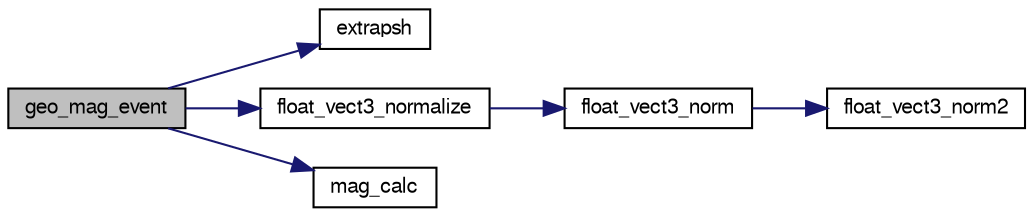 digraph "geo_mag_event"
{
  edge [fontname="FreeSans",fontsize="10",labelfontname="FreeSans",labelfontsize="10"];
  node [fontname="FreeSans",fontsize="10",shape=record];
  rankdir="LR";
  Node1 [label="geo_mag_event",height=0.2,width=0.4,color="black", fillcolor="grey75", style="filled", fontcolor="black"];
  Node1 -> Node2 [color="midnightblue",fontsize="10",style="solid",fontname="FreeSans"];
  Node2 [label="extrapsh",height=0.2,width=0.4,color="black", fillcolor="white", style="filled",URL="$group__math__geodetic__wmm.html#ga57f76a5e5afe004c3b985f11b4f1b13e"];
  Node1 -> Node3 [color="midnightblue",fontsize="10",style="solid",fontname="FreeSans"];
  Node3 [label="float_vect3_normalize",height=0.2,width=0.4,color="black", fillcolor="white", style="filled",URL="$group__math__algebra__float.html#gaf08320455a290ed351f2a516473a89db",tooltip="normalize 3D vector in place "];
  Node3 -> Node4 [color="midnightblue",fontsize="10",style="solid",fontname="FreeSans"];
  Node4 [label="float_vect3_norm",height=0.2,width=0.4,color="black", fillcolor="white", style="filled",URL="$group__math__algebra__float.html#gad33d6e2c6bf00d660031e57fb3675666"];
  Node4 -> Node5 [color="midnightblue",fontsize="10",style="solid",fontname="FreeSans"];
  Node5 [label="float_vect3_norm2",height=0.2,width=0.4,color="black", fillcolor="white", style="filled",URL="$group__math__algebra__float.html#gaf0812637c58834d3baff5cd82fa220d2"];
  Node1 -> Node6 [color="midnightblue",fontsize="10",style="solid",fontname="FreeSans"];
  Node6 [label="mag_calc",height=0.2,width=0.4,color="black", fillcolor="white", style="filled",URL="$group__math__geodetic__wmm.html#ga1b31a452ada68c619861da2143d4998e"];
}
